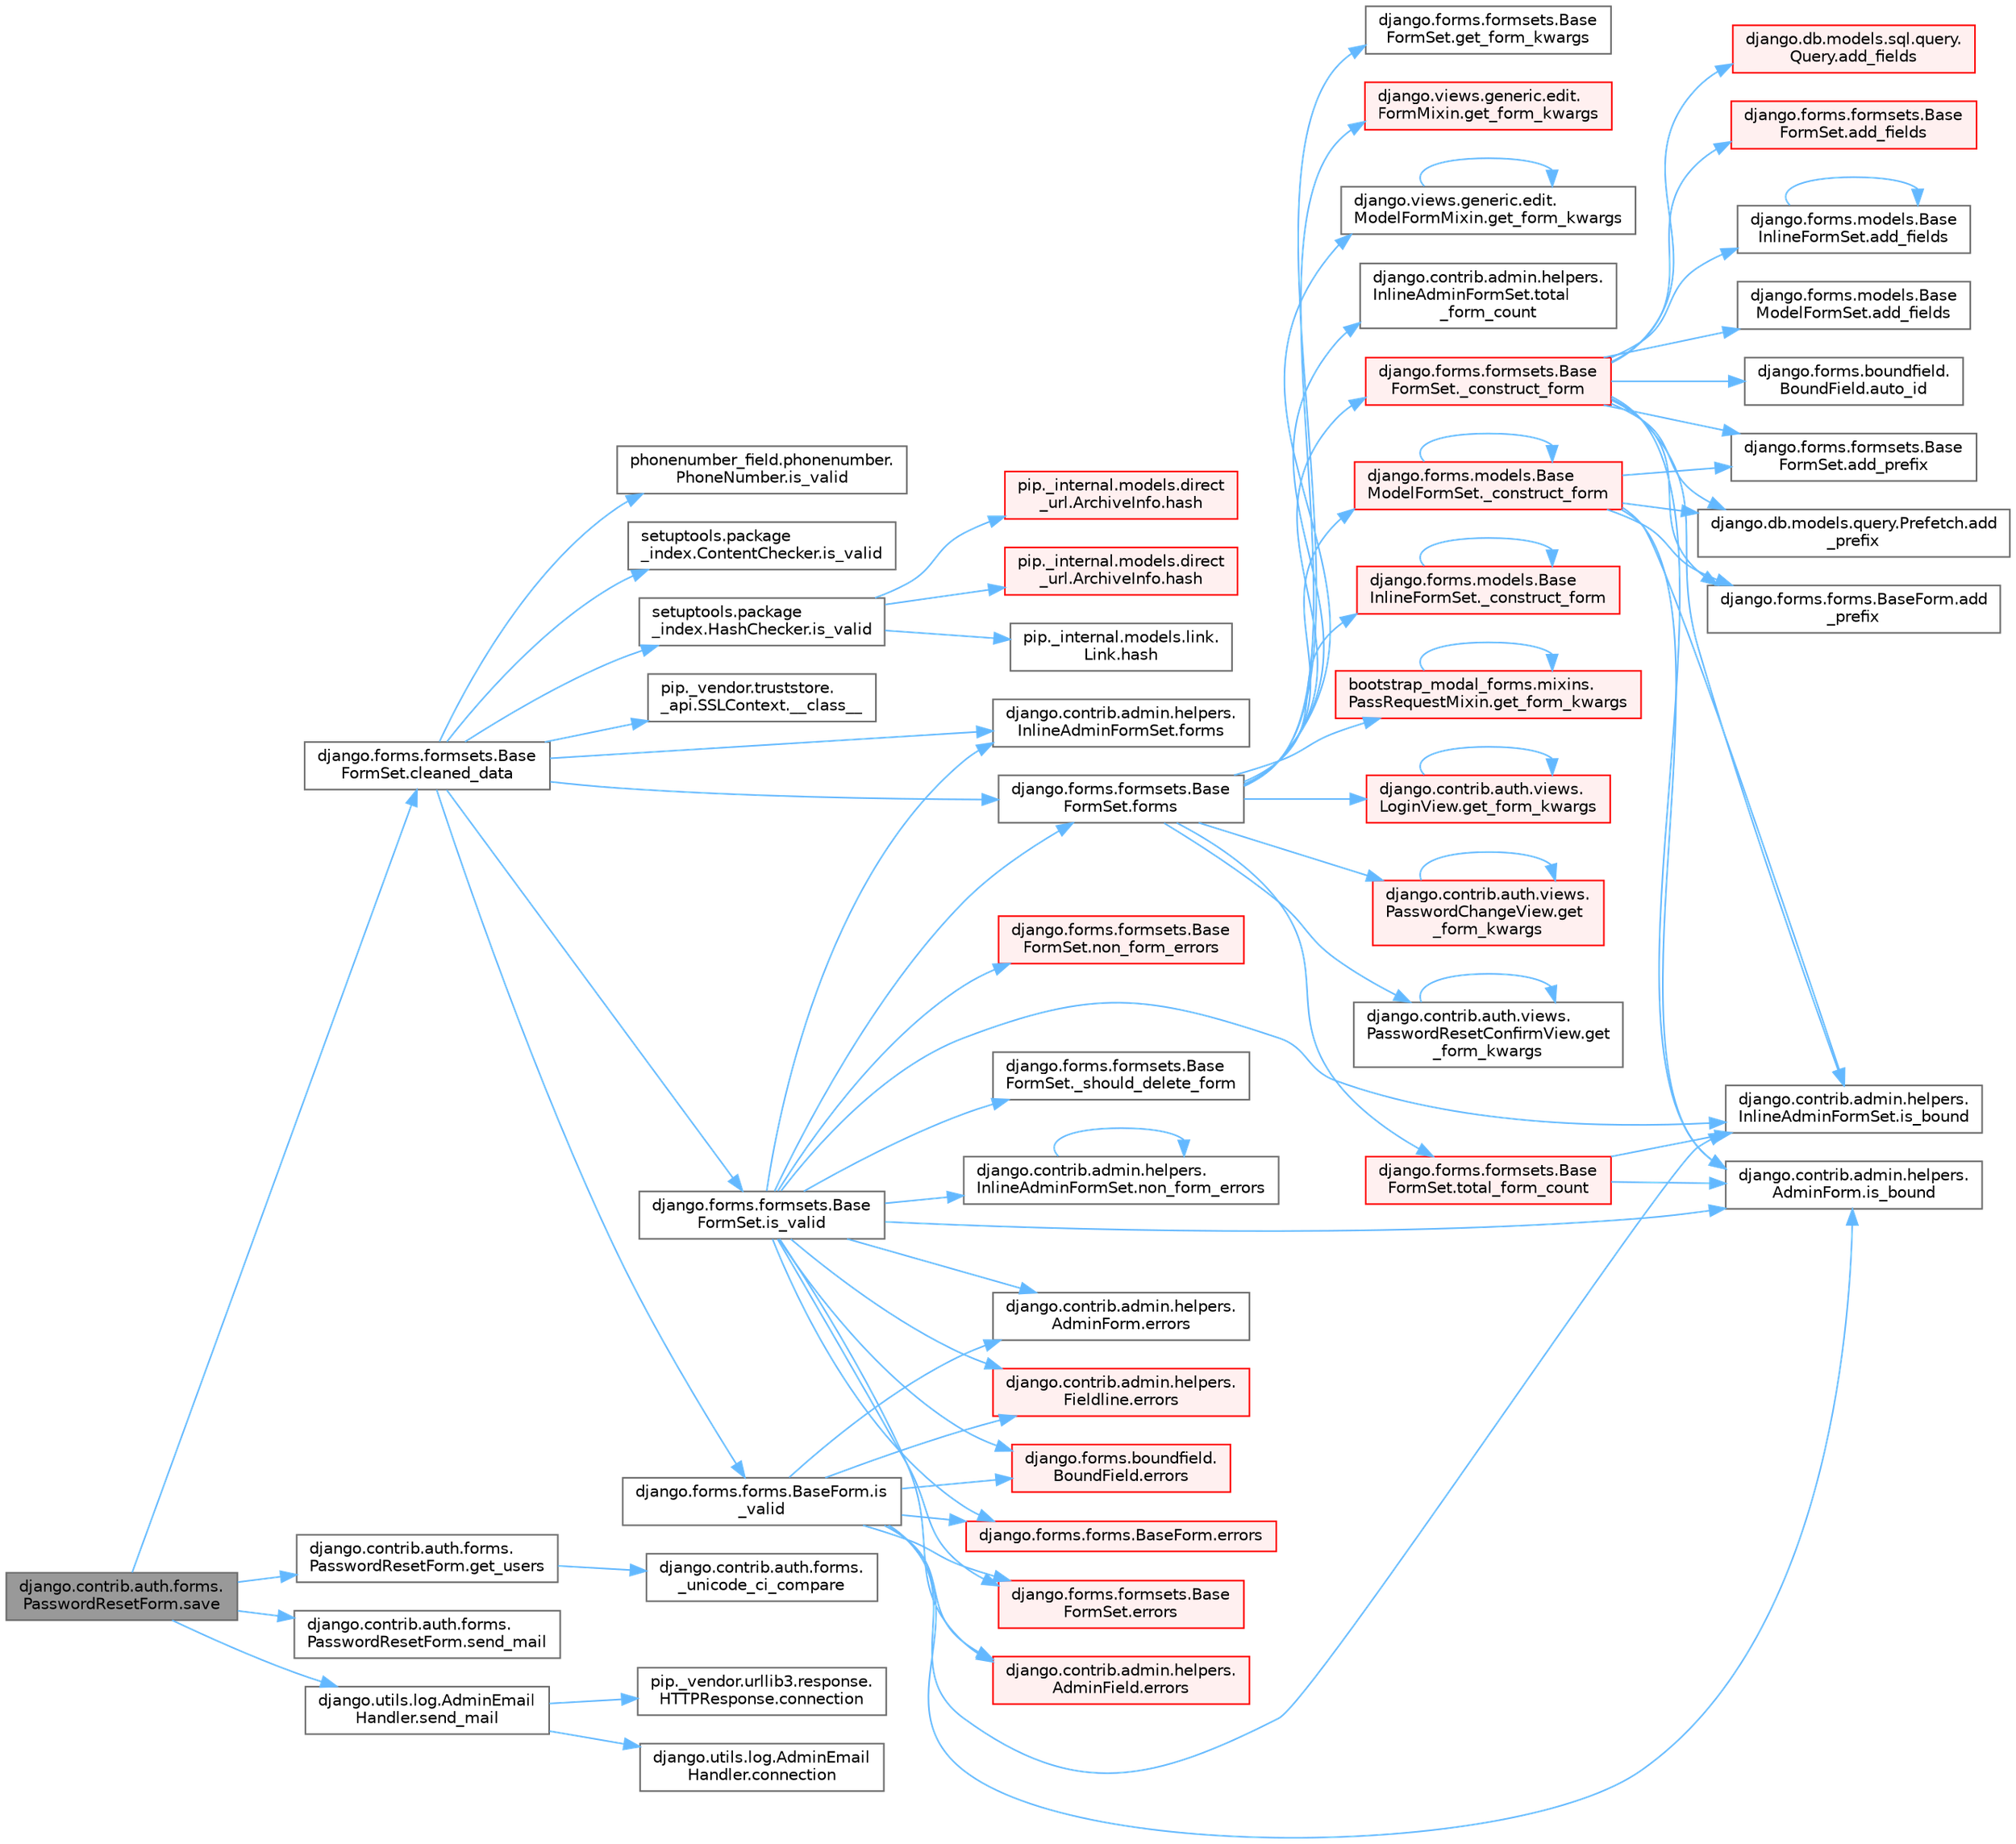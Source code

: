 digraph "django.contrib.auth.forms.PasswordResetForm.save"
{
 // LATEX_PDF_SIZE
  bgcolor="transparent";
  edge [fontname=Helvetica,fontsize=10,labelfontname=Helvetica,labelfontsize=10];
  node [fontname=Helvetica,fontsize=10,shape=box,height=0.2,width=0.4];
  rankdir="LR";
  Node1 [id="Node000001",label="django.contrib.auth.forms.\lPasswordResetForm.save",height=0.2,width=0.4,color="gray40", fillcolor="grey60", style="filled", fontcolor="black",tooltip=" "];
  Node1 -> Node2 [id="edge1_Node000001_Node000002",color="steelblue1",style="solid",tooltip=" "];
  Node2 [id="Node000002",label="django.forms.formsets.Base\lFormSet.cleaned_data",height=0.2,width=0.4,color="grey40", fillcolor="white", style="filled",URL="$classdjango_1_1forms_1_1formsets_1_1_base_form_set.html#ae51d85dd3faa160668adba372c4e87f7",tooltip=" "];
  Node2 -> Node3 [id="edge2_Node000002_Node000003",color="steelblue1",style="solid",tooltip=" "];
  Node3 [id="Node000003",label="pip._vendor.truststore.\l_api.SSLContext.__class__",height=0.2,width=0.4,color="grey40", fillcolor="white", style="filled",URL="$classpip_1_1__vendor_1_1truststore_1_1__api_1_1_s_s_l_context.html#a530861514f31eabaa3f513557d6e66de",tooltip=" "];
  Node2 -> Node4 [id="edge3_Node000002_Node000004",color="steelblue1",style="solid",tooltip=" "];
  Node4 [id="Node000004",label="django.contrib.admin.helpers.\lInlineAdminFormSet.forms",height=0.2,width=0.4,color="grey40", fillcolor="white", style="filled",URL="$classdjango_1_1contrib_1_1admin_1_1helpers_1_1_inline_admin_form_set.html#aab73a19b39b7eac47d39c4fe6b21ca51",tooltip=" "];
  Node2 -> Node5 [id="edge4_Node000002_Node000005",color="steelblue1",style="solid",tooltip=" "];
  Node5 [id="Node000005",label="django.forms.formsets.Base\lFormSet.forms",height=0.2,width=0.4,color="grey40", fillcolor="white", style="filled",URL="$classdjango_1_1forms_1_1formsets_1_1_base_form_set.html#a398234150267aa3c6dceaa20a7a507f1",tooltip=" "];
  Node5 -> Node6 [id="edge5_Node000005_Node000006",color="steelblue1",style="solid",tooltip=" "];
  Node6 [id="Node000006",label="django.forms.formsets.Base\lFormSet._construct_form",height=0.2,width=0.4,color="red", fillcolor="#FFF0F0", style="filled",URL="$classdjango_1_1forms_1_1formsets_1_1_base_form_set.html#a4a92b0779a5f5964325e73f9c8521fe8",tooltip=" "];
  Node6 -> Node7 [id="edge6_Node000006_Node000007",color="steelblue1",style="solid",tooltip=" "];
  Node7 [id="Node000007",label="django.db.models.sql.query.\lQuery.add_fields",height=0.2,width=0.4,color="red", fillcolor="#FFF0F0", style="filled",URL="$classdjango_1_1db_1_1models_1_1sql_1_1query_1_1_query.html#a86b6a93688b1029c5cc8095a6bc8b683",tooltip=" "];
  Node6 -> Node4482 [id="edge7_Node000006_Node004482",color="steelblue1",style="solid",tooltip=" "];
  Node4482 [id="Node004482",label="django.forms.formsets.Base\lFormSet.add_fields",height=0.2,width=0.4,color="red", fillcolor="#FFF0F0", style="filled",URL="$classdjango_1_1forms_1_1formsets_1_1_base_form_set.html#a9db7c4b565cef620c0195e8f424c3861",tooltip=" "];
  Node6 -> Node4485 [id="edge8_Node000006_Node004485",color="steelblue1",style="solid",tooltip=" "];
  Node4485 [id="Node004485",label="django.forms.models.Base\lInlineFormSet.add_fields",height=0.2,width=0.4,color="grey40", fillcolor="white", style="filled",URL="$classdjango_1_1forms_1_1models_1_1_base_inline_form_set.html#a8e14729fad18b2b23207dfeaffc15cb1",tooltip=" "];
  Node4485 -> Node4485 [id="edge9_Node004485_Node004485",color="steelblue1",style="solid",tooltip=" "];
  Node6 -> Node4486 [id="edge10_Node000006_Node004486",color="steelblue1",style="solid",tooltip=" "];
  Node4486 [id="Node004486",label="django.forms.models.Base\lModelFormSet.add_fields",height=0.2,width=0.4,color="grey40", fillcolor="white", style="filled",URL="$classdjango_1_1forms_1_1models_1_1_base_model_form_set.html#a7cbfcd0996447218ac3164fd6a1305bc",tooltip=" "];
  Node6 -> Node4487 [id="edge11_Node000006_Node004487",color="steelblue1",style="solid",tooltip=" "];
  Node4487 [id="Node004487",label="django.db.models.query.Prefetch.add\l_prefix",height=0.2,width=0.4,color="grey40", fillcolor="white", style="filled",URL="$classdjango_1_1db_1_1models_1_1query_1_1_prefetch.html#afb4d279a423967d5f32da91385163ef5",tooltip=" "];
  Node6 -> Node4488 [id="edge12_Node000006_Node004488",color="steelblue1",style="solid",tooltip=" "];
  Node4488 [id="Node004488",label="django.forms.forms.BaseForm.add\l_prefix",height=0.2,width=0.4,color="grey40", fillcolor="white", style="filled",URL="$classdjango_1_1forms_1_1forms_1_1_base_form.html#ae40cfd5224bffe1e658208d9733eb1cf",tooltip=" "];
  Node6 -> Node2253 [id="edge13_Node000006_Node002253",color="steelblue1",style="solid",tooltip=" "];
  Node2253 [id="Node002253",label="django.forms.formsets.Base\lFormSet.add_prefix",height=0.2,width=0.4,color="grey40", fillcolor="white", style="filled",URL="$classdjango_1_1forms_1_1formsets_1_1_base_form_set.html#a0498beaa50e1791022fde719a1e28ab8",tooltip=" "];
  Node6 -> Node1656 [id="edge14_Node000006_Node001656",color="steelblue1",style="solid",tooltip=" "];
  Node1656 [id="Node001656",label="django.forms.boundfield.\lBoundField.auto_id",height=0.2,width=0.4,color="grey40", fillcolor="white", style="filled",URL="$classdjango_1_1forms_1_1boundfield_1_1_bound_field.html#ae7b115e17041dcc8625b27f5e055a47c",tooltip=" "];
  Node6 -> Node2249 [id="edge15_Node000006_Node002249",color="steelblue1",style="solid",tooltip=" "];
  Node2249 [id="Node002249",label="django.contrib.admin.helpers.\lAdminForm.is_bound",height=0.2,width=0.4,color="grey40", fillcolor="white", style="filled",URL="$classdjango_1_1contrib_1_1admin_1_1helpers_1_1_admin_form.html#a3db6718d4233338252982b87421a1ae9",tooltip=" "];
  Node6 -> Node2250 [id="edge16_Node000006_Node002250",color="steelblue1",style="solid",tooltip=" "];
  Node2250 [id="Node002250",label="django.contrib.admin.helpers.\lInlineAdminFormSet.is_bound",height=0.2,width=0.4,color="grey40", fillcolor="white", style="filled",URL="$classdjango_1_1contrib_1_1admin_1_1helpers_1_1_inline_admin_form_set.html#a54ae697ea028b7ed3e193f059bc54a71",tooltip=" "];
  Node5 -> Node4489 [id="edge17_Node000005_Node004489",color="steelblue1",style="solid",tooltip=" "];
  Node4489 [id="Node004489",label="django.forms.models.Base\lInlineFormSet._construct_form",height=0.2,width=0.4,color="red", fillcolor="#FFF0F0", style="filled",URL="$classdjango_1_1forms_1_1models_1_1_base_inline_form_set.html#aed181a723beea830c7e6334b2aa775c3",tooltip=" "];
  Node4489 -> Node4489 [id="edge18_Node004489_Node004489",color="steelblue1",style="solid",tooltip=" "];
  Node5 -> Node4490 [id="edge19_Node000005_Node004490",color="steelblue1",style="solid",tooltip=" "];
  Node4490 [id="Node004490",label="django.forms.models.Base\lModelFormSet._construct_form",height=0.2,width=0.4,color="red", fillcolor="#FFF0F0", style="filled",URL="$classdjango_1_1forms_1_1models_1_1_base_model_form_set.html#a2318f52c4f2963f7674c8e15e2f3c324",tooltip=" "];
  Node4490 -> Node4490 [id="edge20_Node004490_Node004490",color="steelblue1",style="solid",tooltip=" "];
  Node4490 -> Node4487 [id="edge21_Node004490_Node004487",color="steelblue1",style="solid",tooltip=" "];
  Node4490 -> Node4488 [id="edge22_Node004490_Node004488",color="steelblue1",style="solid",tooltip=" "];
  Node4490 -> Node2253 [id="edge23_Node004490_Node002253",color="steelblue1",style="solid",tooltip=" "];
  Node4490 -> Node2249 [id="edge24_Node004490_Node002249",color="steelblue1",style="solid",tooltip=" "];
  Node4490 -> Node2250 [id="edge25_Node004490_Node002250",color="steelblue1",style="solid",tooltip=" "];
  Node5 -> Node1959 [id="edge26_Node000005_Node001959",color="steelblue1",style="solid",tooltip=" "];
  Node1959 [id="Node001959",label="bootstrap_modal_forms.mixins.\lPassRequestMixin.get_form_kwargs",height=0.2,width=0.4,color="red", fillcolor="#FFF0F0", style="filled",URL="$classbootstrap__modal__forms_1_1mixins_1_1_pass_request_mixin.html#ad4ae849823f332bb1016a8508cb34ee3",tooltip=" "];
  Node1959 -> Node1959 [id="edge27_Node001959_Node001959",color="steelblue1",style="solid",tooltip=" "];
  Node5 -> Node1960 [id="edge28_Node000005_Node001960",color="steelblue1",style="solid",tooltip=" "];
  Node1960 [id="Node001960",label="django.contrib.auth.views.\lLoginView.get_form_kwargs",height=0.2,width=0.4,color="red", fillcolor="#FFF0F0", style="filled",URL="$classdjango_1_1contrib_1_1auth_1_1views_1_1_login_view.html#a2eba98b8c16c8a98348679ea2c921d25",tooltip=" "];
  Node1960 -> Node1960 [id="edge29_Node001960_Node001960",color="steelblue1",style="solid",tooltip=" "];
  Node5 -> Node1961 [id="edge30_Node000005_Node001961",color="steelblue1",style="solid",tooltip=" "];
  Node1961 [id="Node001961",label="django.contrib.auth.views.\lPasswordChangeView.get\l_form_kwargs",height=0.2,width=0.4,color="red", fillcolor="#FFF0F0", style="filled",URL="$classdjango_1_1contrib_1_1auth_1_1views_1_1_password_change_view.html#a553cf3e37e5a2c05db774e580cbcc038",tooltip=" "];
  Node1961 -> Node1961 [id="edge31_Node001961_Node001961",color="steelblue1",style="solid",tooltip=" "];
  Node5 -> Node1962 [id="edge32_Node000005_Node001962",color="steelblue1",style="solid",tooltip=" "];
  Node1962 [id="Node001962",label="django.contrib.auth.views.\lPasswordResetConfirmView.get\l_form_kwargs",height=0.2,width=0.4,color="grey40", fillcolor="white", style="filled",URL="$classdjango_1_1contrib_1_1auth_1_1views_1_1_password_reset_confirm_view.html#a370c4fdedb3f2a2550450e2dbdb1bb80",tooltip=" "];
  Node1962 -> Node1962 [id="edge33_Node001962_Node001962",color="steelblue1",style="solid",tooltip=" "];
  Node5 -> Node1963 [id="edge34_Node000005_Node001963",color="steelblue1",style="solid",tooltip=" "];
  Node1963 [id="Node001963",label="django.forms.formsets.Base\lFormSet.get_form_kwargs",height=0.2,width=0.4,color="grey40", fillcolor="white", style="filled",URL="$classdjango_1_1forms_1_1formsets_1_1_base_form_set.html#aaae42461c58f5266a1e98419c8f79902",tooltip=" "];
  Node5 -> Node1964 [id="edge35_Node000005_Node001964",color="steelblue1",style="solid",tooltip=" "];
  Node1964 [id="Node001964",label="django.views.generic.edit.\lFormMixin.get_form_kwargs",height=0.2,width=0.4,color="red", fillcolor="#FFF0F0", style="filled",URL="$classdjango_1_1views_1_1generic_1_1edit_1_1_form_mixin.html#a7e8c141b6c4efa8727e7f06322969249",tooltip=" "];
  Node5 -> Node1967 [id="edge36_Node000005_Node001967",color="steelblue1",style="solid",tooltip=" "];
  Node1967 [id="Node001967",label="django.views.generic.edit.\lModelFormMixin.get_form_kwargs",height=0.2,width=0.4,color="grey40", fillcolor="white", style="filled",URL="$classdjango_1_1views_1_1generic_1_1edit_1_1_model_form_mixin.html#acb08afab46e151c93364f9ceca55d786",tooltip=" "];
  Node1967 -> Node1967 [id="edge37_Node001967_Node001967",color="steelblue1",style="solid",tooltip=" "];
  Node5 -> Node2259 [id="edge38_Node000005_Node002259",color="steelblue1",style="solid",tooltip=" "];
  Node2259 [id="Node002259",label="django.contrib.admin.helpers.\lInlineAdminFormSet.total\l_form_count",height=0.2,width=0.4,color="grey40", fillcolor="white", style="filled",URL="$classdjango_1_1contrib_1_1admin_1_1helpers_1_1_inline_admin_form_set.html#a875279fc2106dd77d68f94726a4343b3",tooltip=" "];
  Node5 -> Node2260 [id="edge39_Node000005_Node002260",color="steelblue1",style="solid",tooltip=" "];
  Node2260 [id="Node002260",label="django.forms.formsets.Base\lFormSet.total_form_count",height=0.2,width=0.4,color="red", fillcolor="#FFF0F0", style="filled",URL="$classdjango_1_1forms_1_1formsets_1_1_base_form_set.html#a6f385fb1509469e7b3071b42ad2dc945",tooltip=" "];
  Node2260 -> Node2249 [id="edge40_Node002260_Node002249",color="steelblue1",style="solid",tooltip=" "];
  Node2260 -> Node2250 [id="edge41_Node002260_Node002250",color="steelblue1",style="solid",tooltip=" "];
  Node2 -> Node2223 [id="edge42_Node000002_Node002223",color="steelblue1",style="solid",tooltip=" "];
  Node2223 [id="Node002223",label="django.forms.forms.BaseForm.is\l_valid",height=0.2,width=0.4,color="grey40", fillcolor="white", style="filled",URL="$classdjango_1_1forms_1_1forms_1_1_base_form.html#a8be15c9eaccca682a18c7d3f13802cc4",tooltip=" "];
  Node2223 -> Node522 [id="edge43_Node002223_Node000522",color="steelblue1",style="solid",tooltip=" "];
  Node522 [id="Node000522",label="django.contrib.admin.helpers.\lAdminField.errors",height=0.2,width=0.4,color="red", fillcolor="#FFF0F0", style="filled",URL="$classdjango_1_1contrib_1_1admin_1_1helpers_1_1_admin_field.html#a2ed7041739e06b7ebeb076401379c675",tooltip=" "];
  Node2223 -> Node523 [id="edge44_Node002223_Node000523",color="steelblue1",style="solid",tooltip=" "];
  Node523 [id="Node000523",label="django.contrib.admin.helpers.\lAdminForm.errors",height=0.2,width=0.4,color="grey40", fillcolor="white", style="filled",URL="$classdjango_1_1contrib_1_1admin_1_1helpers_1_1_admin_form.html#a3ccc9540a232de721c24f95c26a2b34a",tooltip=" "];
  Node2223 -> Node524 [id="edge45_Node002223_Node000524",color="steelblue1",style="solid",tooltip=" "];
  Node524 [id="Node000524",label="django.contrib.admin.helpers.\lFieldline.errors",height=0.2,width=0.4,color="red", fillcolor="#FFF0F0", style="filled",URL="$classdjango_1_1contrib_1_1admin_1_1helpers_1_1_fieldline.html#ac0094313ce4b91212414f914a381499d",tooltip=" "];
  Node2223 -> Node539 [id="edge46_Node002223_Node000539",color="steelblue1",style="solid",tooltip=" "];
  Node539 [id="Node000539",label="django.forms.boundfield.\lBoundField.errors",height=0.2,width=0.4,color="red", fillcolor="#FFF0F0", style="filled",URL="$classdjango_1_1forms_1_1boundfield_1_1_bound_field.html#a47569da22ccdcdd1bb15a2506a0a5f6e",tooltip=" "];
  Node2223 -> Node1714 [id="edge47_Node002223_Node001714",color="steelblue1",style="solid",tooltip=" "];
  Node1714 [id="Node001714",label="django.forms.forms.BaseForm.errors",height=0.2,width=0.4,color="red", fillcolor="#FFF0F0", style="filled",URL="$classdjango_1_1forms_1_1forms_1_1_base_form.html#aca47cb75eb6c321d1c429b33eca94d49",tooltip=" "];
  Node2223 -> Node2224 [id="edge48_Node002223_Node002224",color="steelblue1",style="solid",tooltip=" "];
  Node2224 [id="Node002224",label="django.forms.formsets.Base\lFormSet.errors",height=0.2,width=0.4,color="red", fillcolor="#FFF0F0", style="filled",URL="$classdjango_1_1forms_1_1formsets_1_1_base_form_set.html#a9e249e2240c3ae2775249e3d3da42020",tooltip=" "];
  Node2223 -> Node2249 [id="edge49_Node002223_Node002249",color="steelblue1",style="solid",tooltip=" "];
  Node2223 -> Node2250 [id="edge50_Node002223_Node002250",color="steelblue1",style="solid",tooltip=" "];
  Node2 -> Node2261 [id="edge51_Node000002_Node002261",color="steelblue1",style="solid",tooltip=" "];
  Node2261 [id="Node002261",label="django.forms.formsets.Base\lFormSet.is_valid",height=0.2,width=0.4,color="grey40", fillcolor="white", style="filled",URL="$classdjango_1_1forms_1_1formsets_1_1_base_form_set.html#a713477cfb7c01e723400df62b49c250c",tooltip=" "];
  Node2261 -> Node2252 [id="edge52_Node002261_Node002252",color="steelblue1",style="solid",tooltip=" "];
  Node2252 [id="Node002252",label="django.forms.formsets.Base\lFormSet._should_delete_form",height=0.2,width=0.4,color="grey40", fillcolor="white", style="filled",URL="$classdjango_1_1forms_1_1formsets_1_1_base_form_set.html#a4c4f89a542f15dcb367e018a44444118",tooltip=" "];
  Node2261 -> Node522 [id="edge53_Node002261_Node000522",color="steelblue1",style="solid",tooltip=" "];
  Node2261 -> Node523 [id="edge54_Node002261_Node000523",color="steelblue1",style="solid",tooltip=" "];
  Node2261 -> Node524 [id="edge55_Node002261_Node000524",color="steelblue1",style="solid",tooltip=" "];
  Node2261 -> Node539 [id="edge56_Node002261_Node000539",color="steelblue1",style="solid",tooltip=" "];
  Node2261 -> Node1714 [id="edge57_Node002261_Node001714",color="steelblue1",style="solid",tooltip=" "];
  Node2261 -> Node2224 [id="edge58_Node002261_Node002224",color="steelblue1",style="solid",tooltip=" "];
  Node2261 -> Node4 [id="edge59_Node002261_Node000004",color="steelblue1",style="solid",tooltip=" "];
  Node2261 -> Node5 [id="edge60_Node002261_Node000005",color="steelblue1",style="solid",tooltip=" "];
  Node2261 -> Node2249 [id="edge61_Node002261_Node002249",color="steelblue1",style="solid",tooltip=" "];
  Node2261 -> Node2250 [id="edge62_Node002261_Node002250",color="steelblue1",style="solid",tooltip=" "];
  Node2261 -> Node2262 [id="edge63_Node002261_Node002262",color="steelblue1",style="solid",tooltip=" "];
  Node2262 [id="Node002262",label="django.contrib.admin.helpers.\lInlineAdminFormSet.non_form_errors",height=0.2,width=0.4,color="grey40", fillcolor="white", style="filled",URL="$classdjango_1_1contrib_1_1admin_1_1helpers_1_1_inline_admin_form_set.html#ae6c5e4e232e75026288705aa7012991f",tooltip=" "];
  Node2262 -> Node2262 [id="edge64_Node002262_Node002262",color="steelblue1",style="solid",tooltip=" "];
  Node2261 -> Node2263 [id="edge65_Node002261_Node002263",color="steelblue1",style="solid",tooltip=" "];
  Node2263 [id="Node002263",label="django.forms.formsets.Base\lFormSet.non_form_errors",height=0.2,width=0.4,color="red", fillcolor="#FFF0F0", style="filled",URL="$classdjango_1_1forms_1_1formsets_1_1_base_form_set.html#a8b499fb5fdd72c59134bf40aeac2de3c",tooltip=" "];
  Node2 -> Node2264 [id="edge66_Node000002_Node002264",color="steelblue1",style="solid",tooltip=" "];
  Node2264 [id="Node002264",label="phonenumber_field.phonenumber.\lPhoneNumber.is_valid",height=0.2,width=0.4,color="grey40", fillcolor="white", style="filled",URL="$classphonenumber__field_1_1phonenumber_1_1_phone_number.html#ab4a207ff084a17737b18a5074096b074",tooltip=" "];
  Node2 -> Node2265 [id="edge67_Node000002_Node002265",color="steelblue1",style="solid",tooltip=" "];
  Node2265 [id="Node002265",label="setuptools.package\l_index.ContentChecker.is_valid",height=0.2,width=0.4,color="grey40", fillcolor="white", style="filled",URL="$classsetuptools_1_1package__index_1_1_content_checker.html#a0f25c22bc08b2207a610d84de76fbc4b",tooltip=" "];
  Node2 -> Node2266 [id="edge68_Node000002_Node002266",color="steelblue1",style="solid",tooltip=" "];
  Node2266 [id="Node002266",label="setuptools.package\l_index.HashChecker.is_valid",height=0.2,width=0.4,color="grey40", fillcolor="white", style="filled",URL="$classsetuptools_1_1package__index_1_1_hash_checker.html#adaab57af90d7d0a3b5aa4e6d0449aef5",tooltip=" "];
  Node2266 -> Node2267 [id="edge69_Node002266_Node002267",color="steelblue1",style="solid",tooltip=" "];
  Node2267 [id="Node002267",label="pip._internal.models.direct\l_url.ArchiveInfo.hash",height=0.2,width=0.4,color="red", fillcolor="#FFF0F0", style="filled",URL="$classpip_1_1__internal_1_1models_1_1direct__url_1_1_archive_info.html#a0ffc8766f9e16ceac2cfcd49b67ac5c5",tooltip=" "];
  Node2266 -> Node2269 [id="edge70_Node002266_Node002269",color="steelblue1",style="solid",tooltip=" "];
  Node2269 [id="Node002269",label="pip._internal.models.direct\l_url.ArchiveInfo.hash",height=0.2,width=0.4,color="red", fillcolor="#FFF0F0", style="filled",URL="$classpip_1_1__internal_1_1models_1_1direct__url_1_1_archive_info.html#a57b11be2643e2f72c5d69051ce2157c8",tooltip=" "];
  Node2266 -> Node2690 [id="edge71_Node002266_Node002690",color="steelblue1",style="solid",tooltip=" "];
  Node2690 [id="Node002690",label="pip._internal.models.link.\lLink.hash",height=0.2,width=0.4,color="grey40", fillcolor="white", style="filled",URL="$classpip_1_1__internal_1_1models_1_1link_1_1_link.html#a9d79621efd16f7c320ee3fdd6d8585b5",tooltip=" "];
  Node1 -> Node4521 [id="edge72_Node000001_Node004521",color="steelblue1",style="solid",tooltip=" "];
  Node4521 [id="Node004521",label="django.contrib.auth.forms.\lPasswordResetForm.get_users",height=0.2,width=0.4,color="grey40", fillcolor="white", style="filled",URL="$classdjango_1_1contrib_1_1auth_1_1forms_1_1_password_reset_form.html#a0d55d6d24c6e8435f4d2c5802c2e908f",tooltip=" "];
  Node4521 -> Node4522 [id="edge73_Node004521_Node004522",color="steelblue1",style="solid",tooltip=" "];
  Node4522 [id="Node004522",label="django.contrib.auth.forms.\l_unicode_ci_compare",height=0.2,width=0.4,color="grey40", fillcolor="white", style="filled",URL="$namespacedjango_1_1contrib_1_1auth_1_1forms.html#a49f75d76f0c1e6d73d25eaa45148f739",tooltip=" "];
  Node1 -> Node4523 [id="edge74_Node000001_Node004523",color="steelblue1",style="solid",tooltip=" "];
  Node4523 [id="Node004523",label="django.contrib.auth.forms.\lPasswordResetForm.send_mail",height=0.2,width=0.4,color="grey40", fillcolor="white", style="filled",URL="$classdjango_1_1contrib_1_1auth_1_1forms_1_1_password_reset_form.html#acf9aa636aeb9d557b51a51943747f859",tooltip=" "];
  Node1 -> Node4524 [id="edge75_Node000001_Node004524",color="steelblue1",style="solid",tooltip=" "];
  Node4524 [id="Node004524",label="django.utils.log.AdminEmail\lHandler.send_mail",height=0.2,width=0.4,color="grey40", fillcolor="white", style="filled",URL="$classdjango_1_1utils_1_1log_1_1_admin_email_handler.html#a0e638d67e4b208c2b06946f7348d8df6",tooltip=" "];
  Node4524 -> Node66 [id="edge76_Node004524_Node000066",color="steelblue1",style="solid",tooltip=" "];
  Node66 [id="Node000066",label="django.utils.log.AdminEmail\lHandler.connection",height=0.2,width=0.4,color="grey40", fillcolor="white", style="filled",URL="$classdjango_1_1utils_1_1log_1_1_admin_email_handler.html#a545b5f7ec55a857fe1ca7836814a0760",tooltip=" "];
  Node4524 -> Node67 [id="edge77_Node004524_Node000067",color="steelblue1",style="solid",tooltip=" "];
  Node67 [id="Node000067",label="pip._vendor.urllib3.response.\lHTTPResponse.connection",height=0.2,width=0.4,color="grey40", fillcolor="white", style="filled",URL="$classpip_1_1__vendor_1_1urllib3_1_1response_1_1_h_t_t_p_response.html#a9002314624685de3bbf9b84bdc87fef8",tooltip=" "];
}

